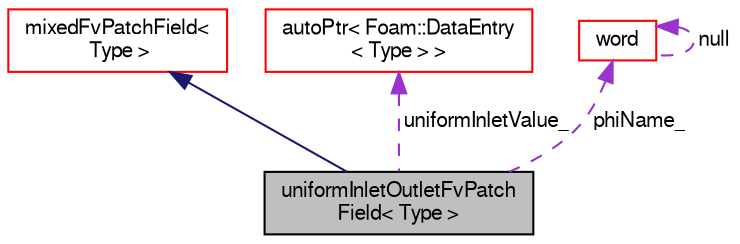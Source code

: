 digraph "uniformInletOutletFvPatchField&lt; Type &gt;"
{
  bgcolor="transparent";
  edge [fontname="FreeSans",fontsize="10",labelfontname="FreeSans",labelfontsize="10"];
  node [fontname="FreeSans",fontsize="10",shape=record];
  Node10 [label="uniformInletOutletFvPatch\lField\< Type \>",height=0.2,width=0.4,color="black", fillcolor="grey75", style="filled", fontcolor="black"];
  Node11 -> Node10 [dir="back",color="midnightblue",fontsize="10",style="solid",fontname="FreeSans"];
  Node11 [label="mixedFvPatchField\<\l Type \>",height=0.2,width=0.4,color="red",URL="$a21990.html",tooltip="This boundary condition provides a base class for &#39;mixed&#39; type boundary conditions, i.e. conditions that mix fixed value and patch-normal gradient conditions. "];
  Node20 -> Node10 [dir="back",color="darkorchid3",fontsize="10",style="dashed",label=" uniformInletValue_" ,fontname="FreeSans"];
  Node20 [label="autoPtr\< Foam::DataEntry\l\< Type \> \>",height=0.2,width=0.4,color="red",URL="$a25958.html"];
  Node22 -> Node10 [dir="back",color="darkorchid3",fontsize="10",style="dashed",label=" phiName_" ,fontname="FreeSans"];
  Node22 [label="word",height=0.2,width=0.4,color="red",URL="$a28258.html",tooltip="A class for handling words, derived from string. "];
  Node22 -> Node22 [dir="back",color="darkorchid3",fontsize="10",style="dashed",label=" null" ,fontname="FreeSans"];
}
